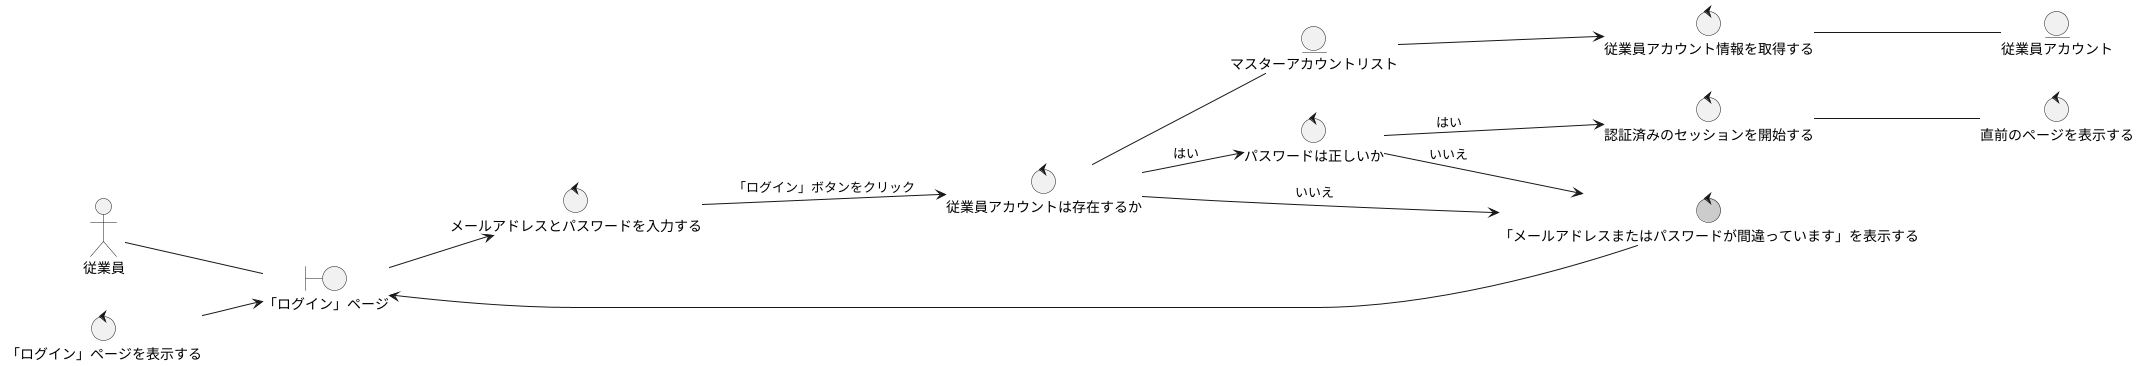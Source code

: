 @startuml
left to right direction

actor 従業員
boundary "「ログイン」ページ" as loginPage
entity マスターアカウントリスト
entity 従業員アカウント
control "「ログイン」ページを表示する" as showLoginPage
control メールアドレスとパスワードを入力する
control 従業員アカウントは存在するか
control 従業員アカウント情報を取得する
control パスワードは正しいか
control "「メールアドレスまたはパスワードが間違っています」を表示する" as loginErrorMessage #ccc
control 認証済みのセッションを開始する
control "直前のページを表示する" as showLastPage


従業員 -- loginPage
showLoginPage --> loginPage
loginPage --> メールアドレスとパスワードを入力する
メールアドレスとパスワードを入力する --> 従業員アカウントは存在するか : 「ログイン」ボタンをクリック
従業員アカウントは存在するか -- マスターアカウントリスト
マスターアカウントリスト --> 従業員アカウント情報を取得する
従業員アカウント情報を取得する -- 従業員アカウント
従業員アカウントは存在するか --> パスワードは正しいか : はい
従業員アカウントは存在するか --> loginErrorMessage : いいえ
パスワードは正しいか --> loginErrorMessage : いいえ
パスワードは正しいか --> 認証済みのセッションを開始する : はい
認証済みのセッションを開始する -- showLastPage
loginErrorMessage --> loginPage

@enduml